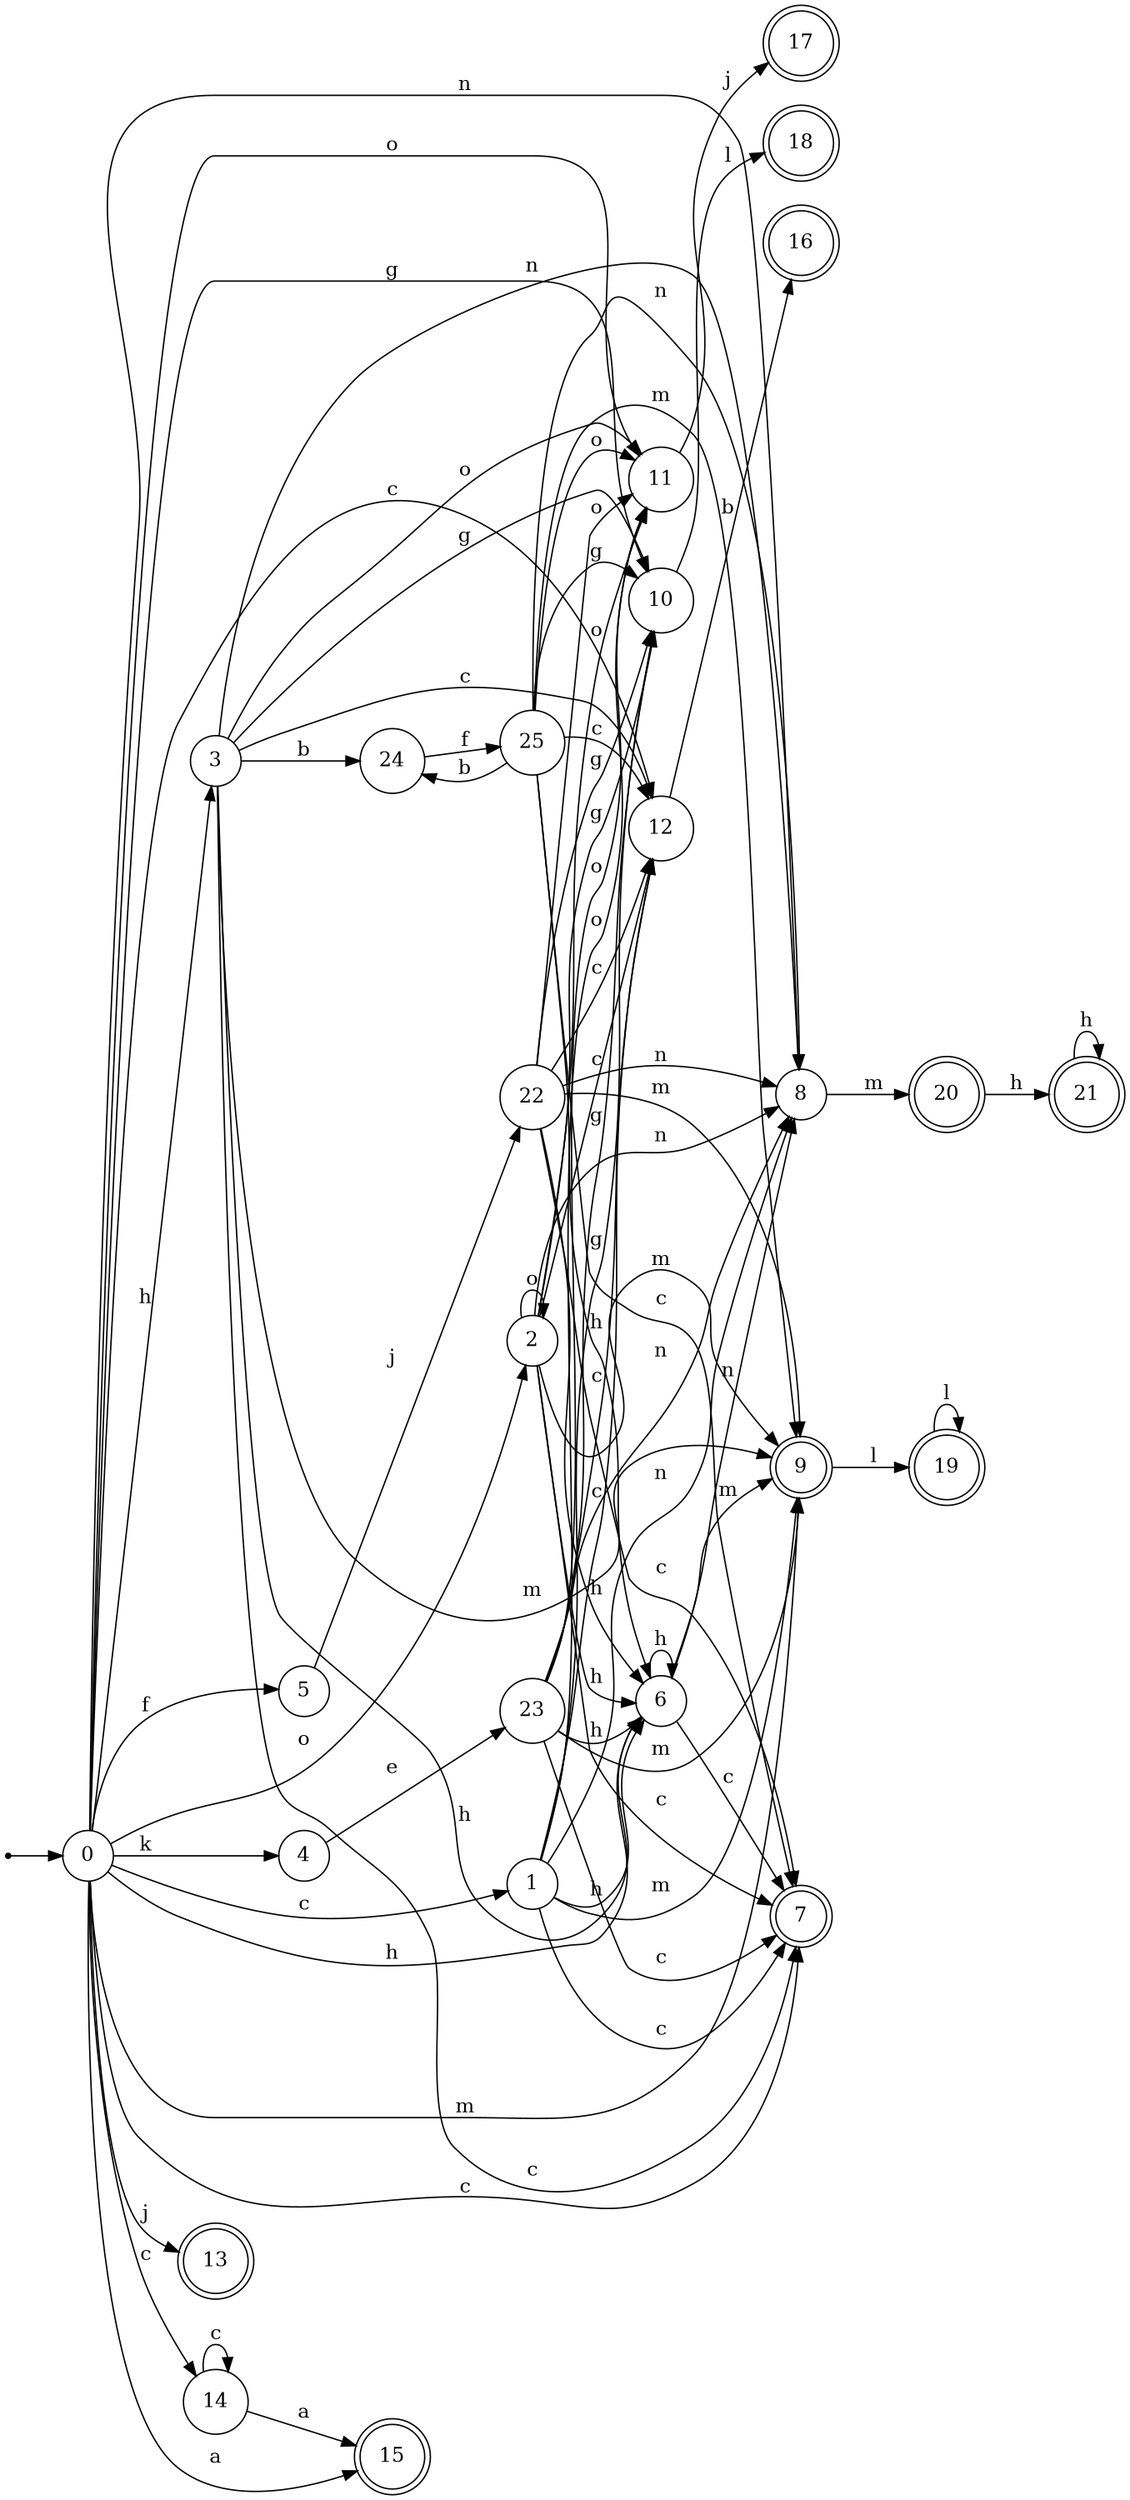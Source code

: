 digraph finite_state_machine {
rankdir=LR;
size="20,20";
node [shape = point]; "dummy0"
node [shape = circle]; "0";
"dummy0" -> "0";
node [shape = circle]; "1";
node [shape = circle]; "2";
node [shape = circle]; "3";
node [shape = circle]; "4";
node [shape = circle]; "5";
node [shape = circle]; "6";
node [shape = doublecircle]; "7";node [shape = circle]; "8";
node [shape = doublecircle]; "9";node [shape = circle]; "10";
node [shape = circle]; "11";
node [shape = circle]; "12";
node [shape = doublecircle]; "13";node [shape = circle]; "14";
node [shape = doublecircle]; "15";node [shape = doublecircle]; "16";node [shape = doublecircle]; "17";node [shape = doublecircle]; "18";node [shape = doublecircle]; "19";node [shape = doublecircle]; "20";node [shape = doublecircle]; "21";node [shape = circle]; "22";
node [shape = circle]; "23";
node [shape = circle]; "24";
node [shape = circle]; "25";
"0" -> "1" [label = "c"];
 "0" -> "12" [label = "c"];
 "0" -> "14" [label = "c"];
 "0" -> "7" [label = "c"];
 "0" -> "2" [label = "o"];
 "0" -> "11" [label = "o"];
 "0" -> "3" [label = "h"];
 "0" -> "6" [label = "h"];
 "0" -> "4" [label = "k"];
 "0" -> "5" [label = "f"];
 "0" -> "8" [label = "n"];
 "0" -> "9" [label = "m"];
 "0" -> "10" [label = "g"];
 "0" -> "13" [label = "j"];
 "0" -> "15" [label = "a"];
 "14" -> "14" [label = "c"];
 "14" -> "15" [label = "a"];
 "12" -> "16" [label = "b"];
 "11" -> "17" [label = "j"];
 "10" -> "18" [label = "l"];
 "9" -> "19" [label = "l"];
 "19" -> "19" [label = "l"];
 "8" -> "20" [label = "m"];
 "20" -> "21" [label = "h"];
 "21" -> "21" [label = "h"];
 "6" -> "6" [label = "h"];
 "6" -> "7" [label = "c"];
 "6" -> "8" [label = "n"];
 "6" -> "9" [label = "m"];
 "5" -> "22" [label = "j"];
 "22" -> "6" [label = "h"];
 "22" -> "12" [label = "c"];
 "22" -> "7" [label = "c"];
 "22" -> "8" [label = "n"];
 "22" -> "9" [label = "m"];
 "22" -> "10" [label = "g"];
 "22" -> "11" [label = "o"];
 "4" -> "23" [label = "e"];
 "23" -> "6" [label = "h"];
 "23" -> "12" [label = "c"];
 "23" -> "7" [label = "c"];
 "23" -> "8" [label = "n"];
 "23" -> "9" [label = "m"];
 "23" -> "10" [label = "g"];
 "23" -> "11" [label = "o"];
 "3" -> "24" [label = "b"];
 "3" -> "6" [label = "h"];
 "3" -> "12" [label = "c"];
 "3" -> "7" [label = "c"];
 "3" -> "8" [label = "n"];
 "3" -> "9" [label = "m"];
 "3" -> "10" [label = "g"];
 "3" -> "11" [label = "o"];
 "24" -> "25" [label = "f"];
 "25" -> "24" [label = "b"];
 "25" -> "6" [label = "h"];
 "25" -> "12" [label = "c"];
 "25" -> "7" [label = "c"];
 "25" -> "8" [label = "n"];
 "25" -> "9" [label = "m"];
 "25" -> "10" [label = "g"];
 "25" -> "11" [label = "o"];
 "2" -> "2" [label = "o"];
 "2" -> "11" [label = "o"];
 "2" -> "6" [label = "h"];
 "2" -> "12" [label = "c"];
 "2" -> "7" [label = "c"];
 "2" -> "8" [label = "n"];
 "2" -> "9" [label = "m"];
 "2" -> "10" [label = "g"];
 "1" -> "6" [label = "h"];
 "1" -> "12" [label = "c"];
 "1" -> "7" [label = "c"];
 "1" -> "8" [label = "n"];
 "1" -> "9" [label = "m"];
 "1" -> "10" [label = "g"];
 "1" -> "11" [label = "o"];
 }
